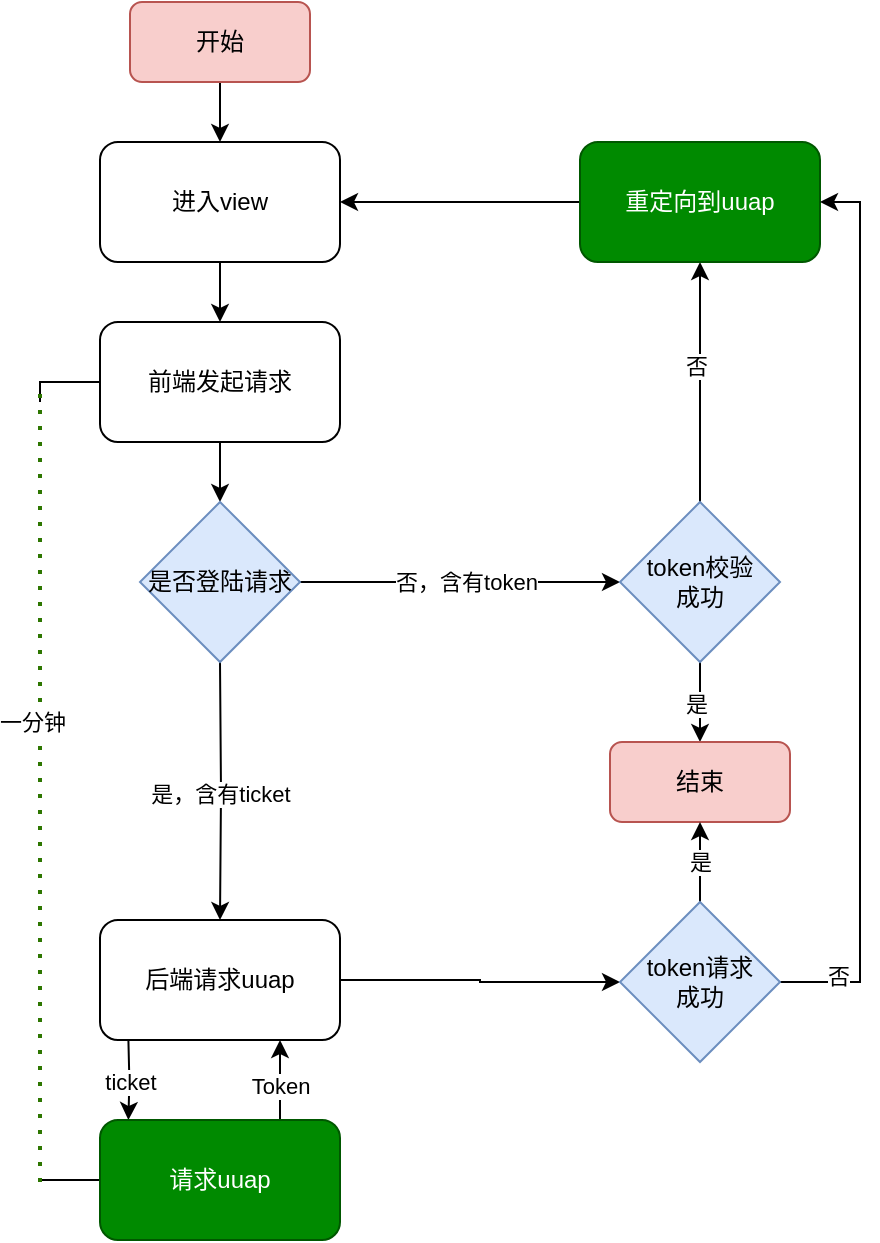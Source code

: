 <mxfile version="22.0.8" type="github">
  <diagram name="第 1 页" id="CAmFV50gPuwuHOw8bLKu">
    <mxGraphModel dx="1366" dy="758" grid="1" gridSize="10" guides="1" tooltips="1" connect="1" arrows="1" fold="1" page="1" pageScale="1" pageWidth="827" pageHeight="1169" math="0" shadow="0">
      <root>
        <mxCell id="0" />
        <mxCell id="1" parent="0" />
        <mxCell id="fOWAJJvJUkHjDr1L3M3s-35" style="edgeStyle=orthogonalEdgeStyle;rounded=0;orthogonalLoop=1;jettySize=auto;html=1;exitX=0.5;exitY=1;exitDx=0;exitDy=0;entryX=0.5;entryY=0;entryDx=0;entryDy=0;" edge="1" parent="1" source="fOWAJJvJUkHjDr1L3M3s-32" target="fOWAJJvJUkHjDr1L3M3s-67">
          <mxGeometry relative="1" as="geometry">
            <mxPoint x="400" y="820" as="targetPoint" />
          </mxGeometry>
        </mxCell>
        <mxCell id="fOWAJJvJUkHjDr1L3M3s-87" style="edgeStyle=orthogonalEdgeStyle;rounded=0;orthogonalLoop=1;jettySize=auto;html=1;exitX=0;exitY=0.5;exitDx=0;exitDy=0;endArrow=none;endFill=0;" edge="1" parent="1" source="fOWAJJvJUkHjDr1L3M3s-32">
          <mxGeometry relative="1" as="geometry">
            <mxPoint x="310" y="750" as="targetPoint" />
          </mxGeometry>
        </mxCell>
        <mxCell id="fOWAJJvJUkHjDr1L3M3s-32" value="前端发起请求" style="rounded=1;whiteSpace=wrap;html=1;" vertex="1" parent="1">
          <mxGeometry x="340" y="710" width="120" height="60" as="geometry" />
        </mxCell>
        <mxCell id="fOWAJJvJUkHjDr1L3M3s-37" style="edgeStyle=orthogonalEdgeStyle;rounded=0;orthogonalLoop=1;jettySize=auto;html=1;exitX=0.5;exitY=1;exitDx=0;exitDy=0;entryX=0.5;entryY=0;entryDx=0;entryDy=0;" edge="1" parent="1" target="fOWAJJvJUkHjDr1L3M3s-36">
          <mxGeometry relative="1" as="geometry">
            <mxPoint x="400" y="880" as="sourcePoint" />
          </mxGeometry>
        </mxCell>
        <mxCell id="fOWAJJvJUkHjDr1L3M3s-38" value="是，含有ticket" style="edgeLabel;html=1;align=center;verticalAlign=middle;resizable=0;points=[];" vertex="1" connectable="0" parent="fOWAJJvJUkHjDr1L3M3s-37">
          <mxGeometry x="0.022" relative="1" as="geometry">
            <mxPoint as="offset" />
          </mxGeometry>
        </mxCell>
        <mxCell id="fOWAJJvJUkHjDr1L3M3s-40" style="edgeStyle=orthogonalEdgeStyle;rounded=0;orthogonalLoop=1;jettySize=auto;html=1;exitX=1;exitY=0.5;exitDx=0;exitDy=0;entryX=0;entryY=0.5;entryDx=0;entryDy=0;" edge="1" parent="1" source="fOWAJJvJUkHjDr1L3M3s-67" target="fOWAJJvJUkHjDr1L3M3s-68">
          <mxGeometry relative="1" as="geometry">
            <mxPoint x="460" y="850" as="sourcePoint" />
            <mxPoint x="580" y="850" as="targetPoint" />
          </mxGeometry>
        </mxCell>
        <mxCell id="fOWAJJvJUkHjDr1L3M3s-64" value="否，含有token" style="edgeLabel;html=1;align=center;verticalAlign=middle;resizable=0;points=[];" vertex="1" connectable="0" parent="fOWAJJvJUkHjDr1L3M3s-40">
          <mxGeometry x="0.124" y="3" relative="1" as="geometry">
            <mxPoint x="-7" y="3" as="offset" />
          </mxGeometry>
        </mxCell>
        <mxCell id="fOWAJJvJUkHjDr1L3M3s-61" style="edgeStyle=orthogonalEdgeStyle;rounded=0;orthogonalLoop=1;jettySize=auto;html=1;exitX=0.25;exitY=1;exitDx=0;exitDy=0;entryX=0.25;entryY=0;entryDx=0;entryDy=0;" edge="1" parent="1">
          <mxGeometry relative="1" as="geometry">
            <mxPoint x="354.2" y="1069" as="sourcePoint" />
            <mxPoint x="354.2" y="1109" as="targetPoint" />
          </mxGeometry>
        </mxCell>
        <mxCell id="fOWAJJvJUkHjDr1L3M3s-62" value="ticket" style="edgeLabel;html=1;align=center;verticalAlign=middle;resizable=0;points=[];" vertex="1" connectable="0" parent="fOWAJJvJUkHjDr1L3M3s-61">
          <mxGeometry x="-0.021" relative="1" as="geometry">
            <mxPoint as="offset" />
          </mxGeometry>
        </mxCell>
        <mxCell id="fOWAJJvJUkHjDr1L3M3s-73" style="edgeStyle=orthogonalEdgeStyle;rounded=0;orthogonalLoop=1;jettySize=auto;html=1;exitX=1;exitY=0.5;exitDx=0;exitDy=0;entryX=0;entryY=0.5;entryDx=0;entryDy=0;" edge="1" parent="1" source="fOWAJJvJUkHjDr1L3M3s-36" target="fOWAJJvJUkHjDr1L3M3s-72">
          <mxGeometry relative="1" as="geometry" />
        </mxCell>
        <mxCell id="fOWAJJvJUkHjDr1L3M3s-36" value="后端请求uuap" style="rounded=1;whiteSpace=wrap;html=1;" vertex="1" parent="1">
          <mxGeometry x="340" y="1009" width="120" height="60" as="geometry" />
        </mxCell>
        <mxCell id="fOWAJJvJUkHjDr1L3M3s-44" style="edgeStyle=orthogonalEdgeStyle;rounded=0;orthogonalLoop=1;jettySize=auto;html=1;exitX=0.5;exitY=1;exitDx=0;exitDy=0;entryX=0.5;entryY=0;entryDx=0;entryDy=0;" edge="1" parent="1" source="fOWAJJvJUkHjDr1L3M3s-68" target="fOWAJJvJUkHjDr1L3M3s-43">
          <mxGeometry relative="1" as="geometry">
            <mxPoint x="700" y="850" as="sourcePoint" />
            <Array as="points">
              <mxPoint x="640" y="900" />
              <mxPoint x="640" y="900" />
            </Array>
          </mxGeometry>
        </mxCell>
        <mxCell id="fOWAJJvJUkHjDr1L3M3s-45" value="是" style="edgeLabel;html=1;align=center;verticalAlign=middle;resizable=0;points=[];" vertex="1" connectable="0" parent="fOWAJJvJUkHjDr1L3M3s-44">
          <mxGeometry x="0.046" y="-2" relative="1" as="geometry">
            <mxPoint as="offset" />
          </mxGeometry>
        </mxCell>
        <mxCell id="fOWAJJvJUkHjDr1L3M3s-47" style="edgeStyle=orthogonalEdgeStyle;rounded=0;orthogonalLoop=1;jettySize=auto;html=1;exitX=0.5;exitY=0;exitDx=0;exitDy=0;" edge="1" parent="1" source="fOWAJJvJUkHjDr1L3M3s-68" target="fOWAJJvJUkHjDr1L3M3s-46">
          <mxGeometry relative="1" as="geometry">
            <mxPoint x="640" y="820" as="sourcePoint" />
          </mxGeometry>
        </mxCell>
        <mxCell id="fOWAJJvJUkHjDr1L3M3s-48" value="否" style="edgeLabel;html=1;align=center;verticalAlign=middle;resizable=0;points=[];" vertex="1" connectable="0" parent="fOWAJJvJUkHjDr1L3M3s-47">
          <mxGeometry x="0.133" y="2" relative="1" as="geometry">
            <mxPoint as="offset" />
          </mxGeometry>
        </mxCell>
        <mxCell id="fOWAJJvJUkHjDr1L3M3s-43" value="结束" style="rounded=1;whiteSpace=wrap;html=1;fillColor=#f8cecc;strokeColor=#b85450;" vertex="1" parent="1">
          <mxGeometry x="595" y="920" width="90" height="40" as="geometry" />
        </mxCell>
        <mxCell id="fOWAJJvJUkHjDr1L3M3s-54" style="edgeStyle=orthogonalEdgeStyle;rounded=0;orthogonalLoop=1;jettySize=auto;html=1;exitX=0;exitY=0.5;exitDx=0;exitDy=0;entryX=1;entryY=0.5;entryDx=0;entryDy=0;" edge="1" parent="1" source="fOWAJJvJUkHjDr1L3M3s-46" target="fOWAJJvJUkHjDr1L3M3s-52">
          <mxGeometry relative="1" as="geometry">
            <mxPoint x="500" y="650" as="targetPoint" />
          </mxGeometry>
        </mxCell>
        <mxCell id="fOWAJJvJUkHjDr1L3M3s-46" value="重定向到uuap" style="rounded=1;whiteSpace=wrap;html=1;fillColor=#008a00;fontColor=#ffffff;strokeColor=#005700;" vertex="1" parent="1">
          <mxGeometry x="580" y="620" width="120" height="60" as="geometry" />
        </mxCell>
        <mxCell id="fOWAJJvJUkHjDr1L3M3s-56" style="edgeStyle=orthogonalEdgeStyle;rounded=0;orthogonalLoop=1;jettySize=auto;html=1;exitX=0.5;exitY=1;exitDx=0;exitDy=0;" edge="1" parent="1" source="fOWAJJvJUkHjDr1L3M3s-52" target="fOWAJJvJUkHjDr1L3M3s-32">
          <mxGeometry relative="1" as="geometry" />
        </mxCell>
        <mxCell id="fOWAJJvJUkHjDr1L3M3s-52" value="进入view" style="rounded=1;whiteSpace=wrap;html=1;" vertex="1" parent="1">
          <mxGeometry x="340" y="620" width="120" height="60" as="geometry" />
        </mxCell>
        <mxCell id="fOWAJJvJUkHjDr1L3M3s-60" style="edgeStyle=orthogonalEdgeStyle;rounded=0;orthogonalLoop=1;jettySize=auto;html=1;exitX=0.75;exitY=0;exitDx=0;exitDy=0;entryX=0.75;entryY=1;entryDx=0;entryDy=0;" edge="1" parent="1" source="fOWAJJvJUkHjDr1L3M3s-57" target="fOWAJJvJUkHjDr1L3M3s-36">
          <mxGeometry relative="1" as="geometry" />
        </mxCell>
        <mxCell id="fOWAJJvJUkHjDr1L3M3s-63" value="Token" style="edgeLabel;html=1;align=center;verticalAlign=middle;resizable=0;points=[];" vertex="1" connectable="0" parent="fOWAJJvJUkHjDr1L3M3s-60">
          <mxGeometry x="-0.121" relative="1" as="geometry">
            <mxPoint as="offset" />
          </mxGeometry>
        </mxCell>
        <mxCell id="fOWAJJvJUkHjDr1L3M3s-88" style="edgeStyle=orthogonalEdgeStyle;rounded=0;orthogonalLoop=1;jettySize=auto;html=1;exitX=0;exitY=0.5;exitDx=0;exitDy=0;endArrow=none;endFill=0;" edge="1" parent="1" source="fOWAJJvJUkHjDr1L3M3s-57">
          <mxGeometry relative="1" as="geometry">
            <mxPoint x="310" y="1139" as="targetPoint" />
          </mxGeometry>
        </mxCell>
        <mxCell id="fOWAJJvJUkHjDr1L3M3s-57" value="请求uuap" style="rounded=1;whiteSpace=wrap;html=1;fillColor=#008a00;fontColor=#ffffff;strokeColor=#005700;" vertex="1" parent="1">
          <mxGeometry x="340" y="1109" width="120" height="60" as="geometry" />
        </mxCell>
        <mxCell id="fOWAJJvJUkHjDr1L3M3s-67" value="是否登陆请求" style="rhombus;whiteSpace=wrap;html=1;fillColor=#dae8fc;strokeColor=#6c8ebf;" vertex="1" parent="1">
          <mxGeometry x="360" y="800" width="80" height="80" as="geometry" />
        </mxCell>
        <mxCell id="fOWAJJvJUkHjDr1L3M3s-69" value="" style="edgeStyle=orthogonalEdgeStyle;rounded=0;orthogonalLoop=1;jettySize=auto;html=1;exitX=0.5;exitY=0;exitDx=0;exitDy=0;" edge="1" parent="1" target="fOWAJJvJUkHjDr1L3M3s-68">
          <mxGeometry relative="1" as="geometry">
            <mxPoint x="640" y="820" as="sourcePoint" />
            <mxPoint x="640" y="680" as="targetPoint" />
          </mxGeometry>
        </mxCell>
        <mxCell id="fOWAJJvJUkHjDr1L3M3s-68" value="token校验&lt;br&gt;成功" style="rhombus;whiteSpace=wrap;html=1;fillColor=#dae8fc;strokeColor=#6c8ebf;" vertex="1" parent="1">
          <mxGeometry x="600" y="800" width="80" height="80" as="geometry" />
        </mxCell>
        <mxCell id="fOWAJJvJUkHjDr1L3M3s-75" value="是" style="edgeStyle=orthogonalEdgeStyle;rounded=0;orthogonalLoop=1;jettySize=auto;html=1;exitX=0.5;exitY=0;exitDx=0;exitDy=0;entryX=0.5;entryY=1;entryDx=0;entryDy=0;" edge="1" parent="1" source="fOWAJJvJUkHjDr1L3M3s-72" target="fOWAJJvJUkHjDr1L3M3s-43">
          <mxGeometry relative="1" as="geometry">
            <mxPoint x="810" y="900" as="targetPoint" />
          </mxGeometry>
        </mxCell>
        <mxCell id="fOWAJJvJUkHjDr1L3M3s-81" style="edgeStyle=orthogonalEdgeStyle;rounded=0;orthogonalLoop=1;jettySize=auto;html=1;exitX=1;exitY=0.5;exitDx=0;exitDy=0;entryX=1;entryY=0.5;entryDx=0;entryDy=0;" edge="1" parent="1" source="fOWAJJvJUkHjDr1L3M3s-72" target="fOWAJJvJUkHjDr1L3M3s-46">
          <mxGeometry relative="1" as="geometry">
            <Array as="points">
              <mxPoint x="720" y="1040" />
              <mxPoint x="720" y="650" />
            </Array>
          </mxGeometry>
        </mxCell>
        <mxCell id="fOWAJJvJUkHjDr1L3M3s-82" value="否" style="edgeLabel;html=1;align=center;verticalAlign=middle;resizable=0;points=[];" vertex="1" connectable="0" parent="fOWAJJvJUkHjDr1L3M3s-81">
          <mxGeometry x="-0.872" y="3" relative="1" as="geometry">
            <mxPoint as="offset" />
          </mxGeometry>
        </mxCell>
        <mxCell id="fOWAJJvJUkHjDr1L3M3s-72" value="token请求&lt;br&gt;成功" style="rhombus;whiteSpace=wrap;html=1;fillColor=#dae8fc;strokeColor=#6c8ebf;" vertex="1" parent="1">
          <mxGeometry x="600" y="1000" width="80" height="80" as="geometry" />
        </mxCell>
        <mxCell id="fOWAJJvJUkHjDr1L3M3s-84" style="edgeStyle=orthogonalEdgeStyle;rounded=0;orthogonalLoop=1;jettySize=auto;html=1;exitX=0.5;exitY=1;exitDx=0;exitDy=0;" edge="1" parent="1" source="fOWAJJvJUkHjDr1L3M3s-83" target="fOWAJJvJUkHjDr1L3M3s-52">
          <mxGeometry relative="1" as="geometry" />
        </mxCell>
        <mxCell id="fOWAJJvJUkHjDr1L3M3s-83" value="开始" style="rounded=1;whiteSpace=wrap;html=1;fillColor=#f8cecc;strokeColor=#b85450;" vertex="1" parent="1">
          <mxGeometry x="355" y="550" width="90" height="40" as="geometry" />
        </mxCell>
        <mxCell id="fOWAJJvJUkHjDr1L3M3s-85" value="" style="endArrow=none;dashed=1;html=1;dashPattern=1 3;strokeWidth=2;rounded=0;fillColor=#60a917;strokeColor=#2D7600;" edge="1" parent="1">
          <mxGeometry width="50" height="50" relative="1" as="geometry">
            <mxPoint x="310" y="1140" as="sourcePoint" />
            <mxPoint x="310" y="740" as="targetPoint" />
          </mxGeometry>
        </mxCell>
        <mxCell id="fOWAJJvJUkHjDr1L3M3s-86" value="一分钟" style="edgeLabel;html=1;align=center;verticalAlign=middle;resizable=0;points=[];" vertex="1" connectable="0" parent="fOWAJJvJUkHjDr1L3M3s-85">
          <mxGeometry x="0.152" y="4" relative="1" as="geometry">
            <mxPoint as="offset" />
          </mxGeometry>
        </mxCell>
      </root>
    </mxGraphModel>
  </diagram>
</mxfile>
